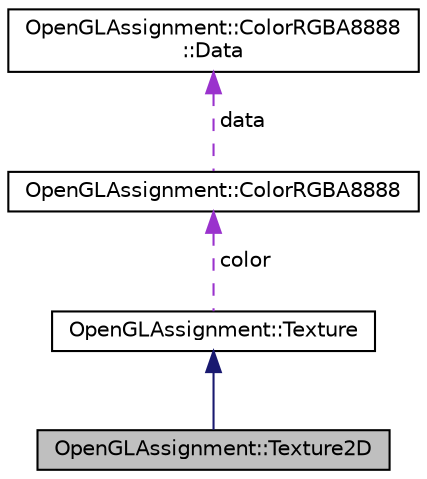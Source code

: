 digraph "OpenGLAssignment::Texture2D"
{
 // LATEX_PDF_SIZE
  edge [fontname="Helvetica",fontsize="10",labelfontname="Helvetica",labelfontsize="10"];
  node [fontname="Helvetica",fontsize="10",shape=record];
  Node1 [label="OpenGLAssignment::Texture2D",height=0.2,width=0.4,color="black", fillcolor="grey75", style="filled", fontcolor="black",tooltip=" "];
  Node2 -> Node1 [dir="back",color="midnightblue",fontsize="10",style="solid",fontname="Helvetica"];
  Node2 [label="OpenGLAssignment::Texture",height=0.2,width=0.4,color="black", fillcolor="white", style="filled",URL="$class_open_g_l_assignment_1_1_texture.html",tooltip=" "];
  Node3 -> Node2 [dir="back",color="darkorchid3",fontsize="10",style="dashed",label=" color" ,fontname="Helvetica"];
  Node3 [label="OpenGLAssignment::ColorRGBA8888",height=0.2,width=0.4,color="black", fillcolor="white", style="filled",URL="$class_open_g_l_assignment_1_1_color_r_g_b_a8888.html",tooltip=" "];
  Node4 -> Node3 [dir="back",color="darkorchid3",fontsize="10",style="dashed",label=" data" ,fontname="Helvetica"];
  Node4 [label="OpenGLAssignment::ColorRGBA8888\l::Data",height=0.2,width=0.4,color="black", fillcolor="white", style="filled",URL="$union_open_g_l_assignment_1_1_color_r_g_b_a8888_1_1_data.html",tooltip=" "];
}
